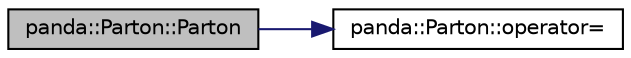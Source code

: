digraph G
{
  edge [fontname="Helvetica",fontsize="10",labelfontname="Helvetica",labelfontsize="10"];
  node [fontname="Helvetica",fontsize="10",shape=record];
  rankdir=LR;
  Node1 [label="panda::Parton::Parton",height=0.2,width=0.4,color="black", fillcolor="grey75", style="filled" fontcolor="black"];
  Node1 -> Node2 [color="midnightblue",fontsize="10",style="solid"];
  Node2 [label="panda::Parton::operator=",height=0.2,width=0.4,color="black", fillcolor="white", style="filled",URL="$classpanda_1_1Parton.html#a0def202110cf69ff7d9213cbf9db02ec"];
}
